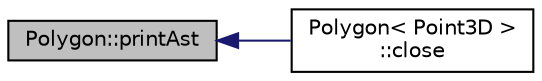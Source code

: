 digraph "Polygon::printAst"
{
  edge [fontname="Helvetica",fontsize="10",labelfontname="Helvetica",labelfontsize="10"];
  node [fontname="Helvetica",fontsize="10",shape=record];
  rankdir="LR";
  Node33 [label="Polygon::printAst",height=0.2,width=0.4,color="black", fillcolor="grey75", style="filled", fontcolor="black"];
  Node33 -> Node34 [dir="back",color="midnightblue",fontsize="10",style="solid",fontname="Helvetica"];
  Node34 [label="Polygon\< Point3D \>\l::close",height=0.2,width=0.4,color="black", fillcolor="white", style="filled",URL="$classPolygon.html#a21ee9bf6e9f6ea3ec4faf16a4b36f3e9",tooltip="Close the polygon. "];
}

